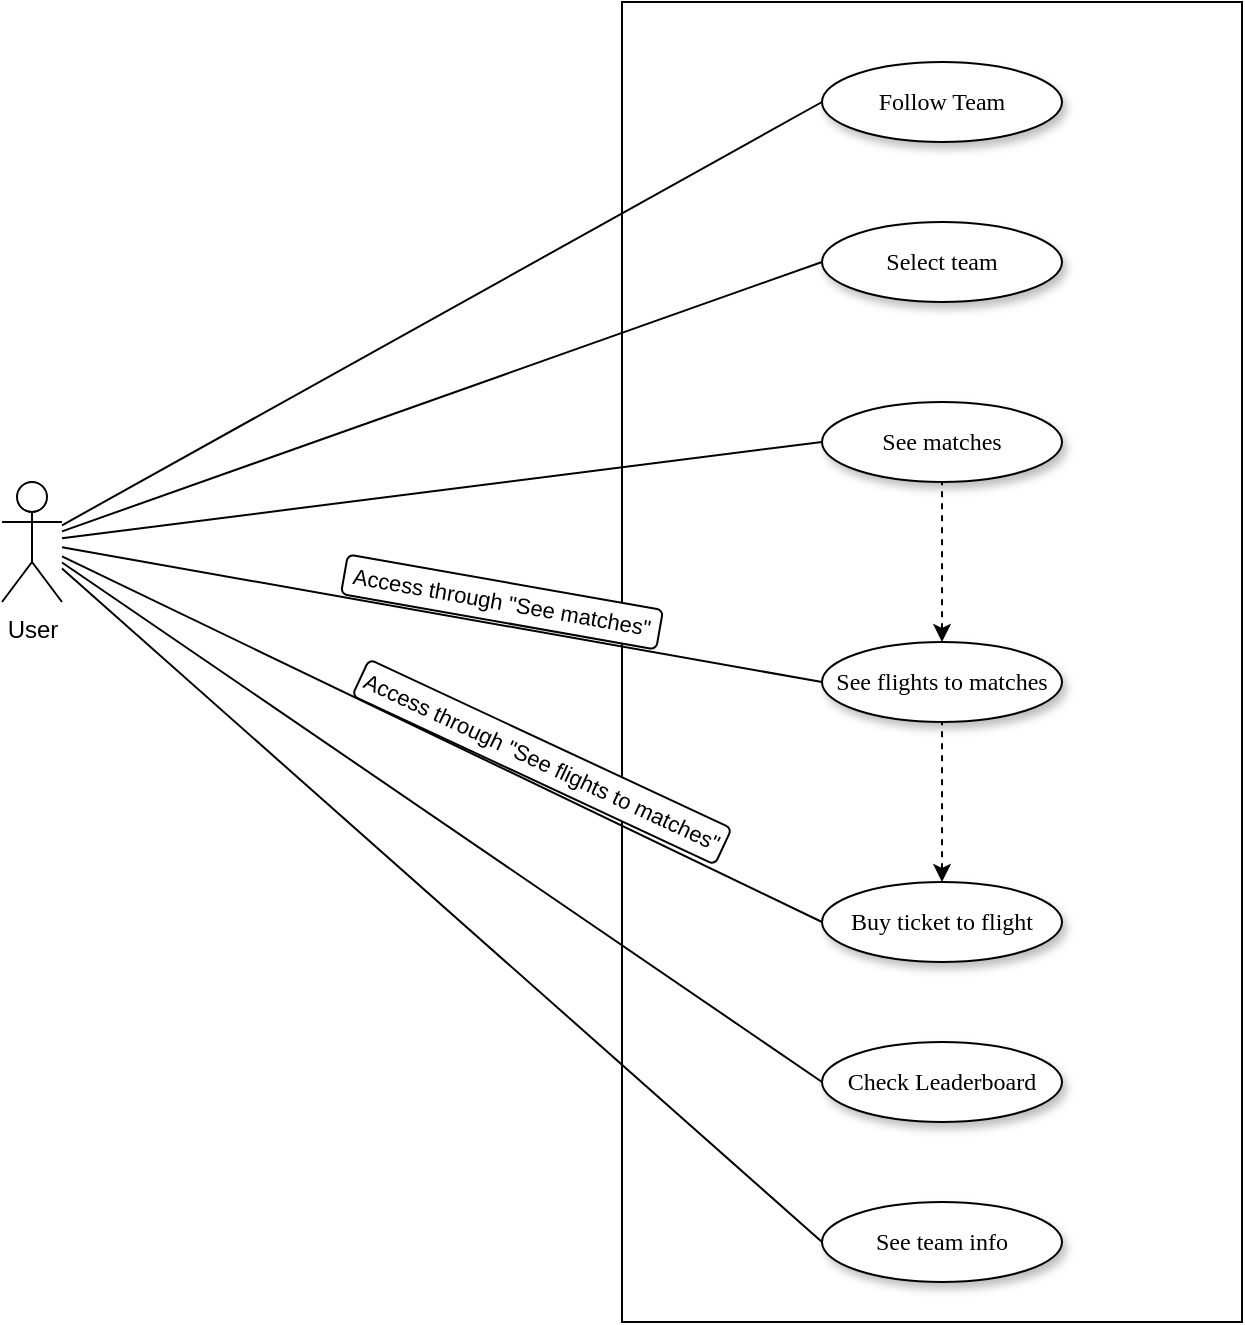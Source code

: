 <mxfile version="12.3.9" type="device" pages="1"><diagram name="Page-1" id="42789a77-a242-8287-6e28-9cd8cfd52e62"><mxGraphModel dx="782" dy="449" grid="1" gridSize="10" guides="1" tooltips="1" connect="1" arrows="1" fold="1" page="1" pageScale="1" pageWidth="1100" pageHeight="850" background="#ffffff" math="0" shadow="0"><root><mxCell id="0"/><mxCell id="1" parent="0"/><mxCell id="iwl5fgAEJFLIfDR_VfWP-28" value="" style="rounded=0;whiteSpace=wrap;html=1;" parent="1" vertex="1"><mxGeometry x="390" y="80" width="310" height="660" as="geometry"/></mxCell><mxCell id="1ea317790d2ca983-9" value="Select team" style="ellipse;whiteSpace=wrap;html=1;rounded=0;shadow=1;comic=0;labelBackgroundColor=none;strokeWidth=1;fontFamily=Verdana;fontSize=12;align=center;" parent="1" vertex="1"><mxGeometry x="490" y="190" width="120" height="40" as="geometry"/></mxCell><mxCell id="iwl5fgAEJFLIfDR_VfWP-17" value="" style="rounded=0;orthogonalLoop=1;jettySize=auto;html=1;entryX=0;entryY=0.5;entryDx=0;entryDy=0;endArrow=none;endFill=0;" parent="1" source="iwl5fgAEJFLIfDR_VfWP-3" target="iwl5fgAEJFLIfDR_VfWP-10" edge="1"><mxGeometry relative="1" as="geometry"><mxPoint x="190" y="350" as="targetPoint"/></mxGeometry></mxCell><mxCell id="iwl5fgAEJFLIfDR_VfWP-19" value="" style="edgeStyle=none;rounded=0;orthogonalLoop=1;jettySize=auto;html=1;endArrow=none;endFill=0;entryX=0;entryY=0.5;entryDx=0;entryDy=0;" parent="1" source="iwl5fgAEJFLIfDR_VfWP-3" target="iwl5fgAEJFLIfDR_VfWP-12" edge="1"><mxGeometry relative="1" as="geometry"><mxPoint x="190" y="350" as="targetPoint"/></mxGeometry></mxCell><mxCell id="iwl5fgAEJFLIfDR_VfWP-21" value="" style="edgeStyle=none;rounded=0;orthogonalLoop=1;jettySize=auto;html=1;endArrow=none;endFill=0;entryX=0;entryY=0.5;entryDx=0;entryDy=0;" parent="1" source="iwl5fgAEJFLIfDR_VfWP-3" target="iwl5fgAEJFLIfDR_VfWP-14" edge="1"><mxGeometry relative="1" as="geometry"><mxPoint x="190" y="350" as="targetPoint"/></mxGeometry></mxCell><mxCell id="iwl5fgAEJFLIfDR_VfWP-23" value="" style="edgeStyle=none;rounded=0;orthogonalLoop=1;jettySize=auto;html=1;endArrow=none;endFill=0;entryX=0;entryY=0.5;entryDx=0;entryDy=0;" parent="1" source="iwl5fgAEJFLIfDR_VfWP-3" target="iwl5fgAEJFLIfDR_VfWP-8" edge="1"><mxGeometry relative="1" as="geometry"><mxPoint x="190" y="350" as="targetPoint"/></mxGeometry></mxCell><mxCell id="iwl5fgAEJFLIfDR_VfWP-25" value="" style="edgeStyle=none;rounded=0;orthogonalLoop=1;jettySize=auto;html=1;endArrow=none;endFill=0;entryX=0;entryY=0.5;entryDx=0;entryDy=0;" parent="1" source="iwl5fgAEJFLIfDR_VfWP-3" target="1ea317790d2ca983-9" edge="1"><mxGeometry relative="1" as="geometry"><mxPoint x="190" y="350" as="targetPoint"/></mxGeometry></mxCell><mxCell id="iwl5fgAEJFLIfDR_VfWP-27" value="" style="edgeStyle=none;rounded=0;orthogonalLoop=1;jettySize=auto;html=1;endArrow=none;endFill=0;entryX=0;entryY=0.5;entryDx=0;entryDy=0;" parent="1" source="iwl5fgAEJFLIfDR_VfWP-3" target="iwl5fgAEJFLIfDR_VfWP-9" edge="1"><mxGeometry relative="1" as="geometry"><mxPoint x="190" y="350" as="targetPoint"/></mxGeometry></mxCell><mxCell id="iwl5fgAEJFLIfDR_VfWP-32" value="" style="edgeStyle=none;rounded=0;orthogonalLoop=1;jettySize=auto;html=1;endArrow=none;endFill=0;entryX=0;entryY=0.5;entryDx=0;entryDy=0;" parent="1" source="iwl5fgAEJFLIfDR_VfWP-3" target="iwl5fgAEJFLIfDR_VfWP-30" edge="1"><mxGeometry relative="1" as="geometry"><mxPoint x="95" y="460" as="targetPoint"/></mxGeometry></mxCell><mxCell id="iwl5fgAEJFLIfDR_VfWP-3" value="User" style="shape=umlActor;verticalLabelPosition=bottom;labelBackgroundColor=#ffffff;verticalAlign=top;html=1;outlineConnect=0;" parent="1" vertex="1"><mxGeometry x="80" y="320" width="30" height="60" as="geometry"/></mxCell><mxCell id="iwl5fgAEJFLIfDR_VfWP-8" value="Follow Team" style="ellipse;whiteSpace=wrap;html=1;rounded=0;shadow=1;comic=0;labelBackgroundColor=none;strokeWidth=1;fontFamily=Verdana;fontSize=12;align=center;" parent="1" vertex="1"><mxGeometry x="490" y="110" width="120" height="40" as="geometry"/></mxCell><mxCell id="iwl5fgAEJFLIfDR_VfWP-9" value="Check Leaderboard" style="ellipse;whiteSpace=wrap;html=1;rounded=0;shadow=1;comic=0;labelBackgroundColor=none;strokeWidth=1;fontFamily=Verdana;fontSize=12;align=center;" parent="1" vertex="1"><mxGeometry x="490" y="600" width="120" height="40" as="geometry"/></mxCell><mxCell id="iwl5fgAEJFLIfDR_VfWP-13" value="" style="rounded=0;orthogonalLoop=1;jettySize=auto;html=1;endArrow=none;endFill=0;startArrow=classic;startFill=1;dashed=1;" parent="1" source="iwl5fgAEJFLIfDR_VfWP-12" target="iwl5fgAEJFLIfDR_VfWP-10" edge="1"><mxGeometry relative="1" as="geometry"/></mxCell><mxCell id="iwl5fgAEJFLIfDR_VfWP-10" value="See matches" style="ellipse;whiteSpace=wrap;html=1;rounded=0;shadow=1;comic=0;labelBackgroundColor=none;strokeWidth=1;fontFamily=Verdana;fontSize=12;align=center;" parent="1" vertex="1"><mxGeometry x="490" y="280" width="120" height="40" as="geometry"/></mxCell><mxCell id="iwl5fgAEJFLIfDR_VfWP-15" value="" style="rounded=0;orthogonalLoop=1;jettySize=auto;html=1;endArrow=none;endFill=0;startArrow=classic;startFill=1;dashed=1;" parent="1" source="iwl5fgAEJFLIfDR_VfWP-14" target="iwl5fgAEJFLIfDR_VfWP-12" edge="1"><mxGeometry relative="1" as="geometry"/></mxCell><mxCell id="iwl5fgAEJFLIfDR_VfWP-12" value="See flights to matches" style="ellipse;whiteSpace=wrap;html=1;rounded=0;shadow=1;comic=0;labelBackgroundColor=none;strokeWidth=1;fontFamily=Verdana;fontSize=12;align=center;" parent="1" vertex="1"><mxGeometry x="490" y="400" width="120" height="40" as="geometry"/></mxCell><mxCell id="iwl5fgAEJFLIfDR_VfWP-14" value="Buy ticket to flight" style="ellipse;whiteSpace=wrap;html=1;rounded=0;shadow=1;comic=0;labelBackgroundColor=none;strokeWidth=1;fontFamily=Verdana;fontSize=12;align=center;" parent="1" vertex="1"><mxGeometry x="490" y="520" width="120" height="40" as="geometry"/></mxCell><mxCell id="iwl5fgAEJFLIfDR_VfWP-30" value="See team info" style="ellipse;whiteSpace=wrap;html=1;rounded=0;shadow=1;comic=0;labelBackgroundColor=none;strokeWidth=1;fontFamily=Verdana;fontSize=12;align=center;" parent="1" vertex="1"><mxGeometry x="490" y="680" width="120" height="40" as="geometry"/></mxCell><mxCell id="vNyGJ_Zl-XrC_Lrydh8W-3" value="&lt;div style=&quot;font-size: 11px&quot; align=&quot;center&quot;&gt;Access through &quot;See matches&quot;&lt;/div&gt;" style="rounded=1;whiteSpace=wrap;html=1;rotation=10;align=center;" vertex="1" parent="1"><mxGeometry x="250" y="370" width="160" height="20" as="geometry"/></mxCell><mxCell id="vNyGJ_Zl-XrC_Lrydh8W-7" value="&lt;div style=&quot;font-size: 11px&quot; align=&quot;center&quot;&gt;Access through &quot;See flights to matches&quot;&lt;/div&gt;" style="rounded=1;whiteSpace=wrap;html=1;rotation=25;align=center;" vertex="1" parent="1"><mxGeometry x="250" y="450" width="200" height="20" as="geometry"/></mxCell></root></mxGraphModel></diagram></mxfile>